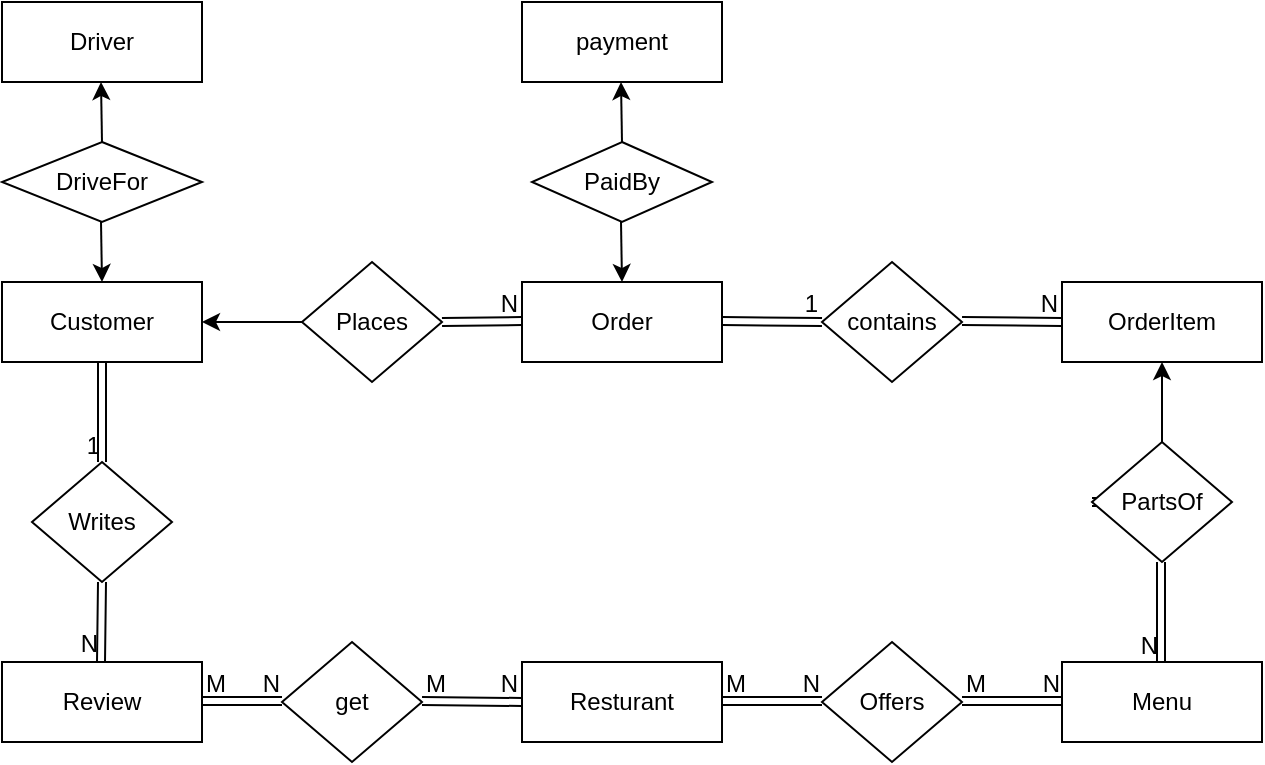 <mxfile version="24.5.2" type="github">
  <diagram id="R2lEEEUBdFMjLlhIrx00" name="Page-1">
    <mxGraphModel dx="1134" dy="523" grid="1" gridSize="10" guides="1" tooltips="1" connect="1" arrows="1" fold="1" page="1" pageScale="1" pageWidth="850" pageHeight="1100" math="0" shadow="0" extFonts="Permanent Marker^https://fonts.googleapis.com/css?family=Permanent+Marker">
      <root>
        <mxCell id="0" />
        <mxCell id="1" parent="0" />
        <mxCell id="y0n2fc8zz_9W35fDwO32-1" value="Customer" style="whiteSpace=wrap;html=1;align=center;" vertex="1" parent="1">
          <mxGeometry x="80" y="160" width="100" height="40" as="geometry" />
        </mxCell>
        <mxCell id="y0n2fc8zz_9W35fDwO32-16" value="" style="edgeStyle=orthogonalEdgeStyle;rounded=0;orthogonalLoop=1;jettySize=auto;html=1;" edge="1" parent="1" source="y0n2fc8zz_9W35fDwO32-2" target="y0n2fc8zz_9W35fDwO32-1">
          <mxGeometry relative="1" as="geometry" />
        </mxCell>
        <mxCell id="y0n2fc8zz_9W35fDwO32-2" value="Places" style="shape=rhombus;perimeter=rhombusPerimeter;whiteSpace=wrap;html=1;align=center;" vertex="1" parent="1">
          <mxGeometry x="230" y="150" width="70" height="60" as="geometry" />
        </mxCell>
        <mxCell id="y0n2fc8zz_9W35fDwO32-3" value="Order" style="whiteSpace=wrap;html=1;align=center;" vertex="1" parent="1">
          <mxGeometry x="340" y="160" width="100" height="40" as="geometry" />
        </mxCell>
        <mxCell id="y0n2fc8zz_9W35fDwO32-4" value="" style="shape=link;html=1;rounded=0;" edge="1" parent="1">
          <mxGeometry relative="1" as="geometry">
            <mxPoint x="300" y="180" as="sourcePoint" />
            <mxPoint x="340" y="179.5" as="targetPoint" />
          </mxGeometry>
        </mxCell>
        <mxCell id="y0n2fc8zz_9W35fDwO32-5" value="N" style="resizable=0;html=1;whiteSpace=wrap;align=right;verticalAlign=bottom;" connectable="0" vertex="1" parent="y0n2fc8zz_9W35fDwO32-4">
          <mxGeometry x="1" relative="1" as="geometry" />
        </mxCell>
        <mxCell id="y0n2fc8zz_9W35fDwO32-6" value="" style="shape=link;html=1;rounded=0;" edge="1" parent="1">
          <mxGeometry relative="1" as="geometry">
            <mxPoint x="440" y="179.5" as="sourcePoint" />
            <mxPoint x="490" y="180" as="targetPoint" />
          </mxGeometry>
        </mxCell>
        <mxCell id="y0n2fc8zz_9W35fDwO32-7" value="1" style="resizable=0;html=1;whiteSpace=wrap;align=right;verticalAlign=bottom;" connectable="0" vertex="1" parent="y0n2fc8zz_9W35fDwO32-6">
          <mxGeometry x="1" relative="1" as="geometry" />
        </mxCell>
        <mxCell id="y0n2fc8zz_9W35fDwO32-11" value="contains" style="shape=rhombus;perimeter=rhombusPerimeter;whiteSpace=wrap;html=1;align=center;" vertex="1" parent="1">
          <mxGeometry x="490" y="150" width="70" height="60" as="geometry" />
        </mxCell>
        <mxCell id="y0n2fc8zz_9W35fDwO32-12" value="OrderItem" style="whiteSpace=wrap;html=1;align=center;" vertex="1" parent="1">
          <mxGeometry x="610" y="160" width="100" height="40" as="geometry" />
        </mxCell>
        <mxCell id="y0n2fc8zz_9W35fDwO32-13" value="" style="shape=link;html=1;rounded=0;" edge="1" parent="1">
          <mxGeometry relative="1" as="geometry">
            <mxPoint x="560" y="179.5" as="sourcePoint" />
            <mxPoint x="610" y="180" as="targetPoint" />
          </mxGeometry>
        </mxCell>
        <mxCell id="y0n2fc8zz_9W35fDwO32-14" value="N" style="resizable=0;html=1;whiteSpace=wrap;align=right;verticalAlign=bottom;" connectable="0" vertex="1" parent="y0n2fc8zz_9W35fDwO32-13">
          <mxGeometry x="1" relative="1" as="geometry" />
        </mxCell>
        <mxCell id="y0n2fc8zz_9W35fDwO32-18" value="Review" style="whiteSpace=wrap;html=1;align=center;" vertex="1" parent="1">
          <mxGeometry x="80" y="350" width="100" height="40" as="geometry" />
        </mxCell>
        <mxCell id="y0n2fc8zz_9W35fDwO32-19" value="Writes" style="shape=rhombus;perimeter=rhombusPerimeter;whiteSpace=wrap;html=1;align=center;" vertex="1" parent="1">
          <mxGeometry x="95" y="250" width="70" height="60" as="geometry" />
        </mxCell>
        <mxCell id="y0n2fc8zz_9W35fDwO32-20" value="" style="shape=link;html=1;rounded=0;exitX=0.5;exitY=1;exitDx=0;exitDy=0;entryX=0.5;entryY=0;entryDx=0;entryDy=0;" edge="1" parent="1" source="y0n2fc8zz_9W35fDwO32-1" target="y0n2fc8zz_9W35fDwO32-19">
          <mxGeometry relative="1" as="geometry">
            <mxPoint x="110" y="190" as="sourcePoint" />
            <mxPoint x="130" y="200" as="targetPoint" />
          </mxGeometry>
        </mxCell>
        <mxCell id="y0n2fc8zz_9W35fDwO32-21" value="1" style="resizable=0;html=1;whiteSpace=wrap;align=right;verticalAlign=bottom;" connectable="0" vertex="1" parent="y0n2fc8zz_9W35fDwO32-20">
          <mxGeometry x="1" relative="1" as="geometry" />
        </mxCell>
        <mxCell id="y0n2fc8zz_9W35fDwO32-22" value="" style="shape=link;html=1;rounded=0;" edge="1" parent="1">
          <mxGeometry relative="1" as="geometry">
            <mxPoint x="130" y="310" as="sourcePoint" />
            <mxPoint x="129.5" y="350" as="targetPoint" />
          </mxGeometry>
        </mxCell>
        <mxCell id="y0n2fc8zz_9W35fDwO32-23" value="N" style="resizable=0;html=1;whiteSpace=wrap;align=right;verticalAlign=bottom;" connectable="0" vertex="1" parent="y0n2fc8zz_9W35fDwO32-22">
          <mxGeometry x="1" relative="1" as="geometry" />
        </mxCell>
        <mxCell id="y0n2fc8zz_9W35fDwO32-24" value="Resturant" style="whiteSpace=wrap;html=1;align=center;" vertex="1" parent="1">
          <mxGeometry x="340" y="350" width="100" height="40" as="geometry" />
        </mxCell>
        <mxCell id="y0n2fc8zz_9W35fDwO32-25" value="Offers" style="shape=rhombus;perimeter=rhombusPerimeter;whiteSpace=wrap;html=1;align=center;" vertex="1" parent="1">
          <mxGeometry x="490" y="340" width="70" height="60" as="geometry" />
        </mxCell>
        <mxCell id="y0n2fc8zz_9W35fDwO32-26" value="Menu" style="whiteSpace=wrap;html=1;align=center;" vertex="1" parent="1">
          <mxGeometry x="610" y="350" width="100" height="40" as="geometry" />
        </mxCell>
        <mxCell id="y0n2fc8zz_9W35fDwO32-27" value="" style="shape=link;html=1;rounded=0;" edge="1" parent="1">
          <mxGeometry relative="1" as="geometry">
            <mxPoint x="440" y="369.5" as="sourcePoint" />
            <mxPoint x="490" y="369.5" as="targetPoint" />
          </mxGeometry>
        </mxCell>
        <mxCell id="y0n2fc8zz_9W35fDwO32-28" value="M" style="resizable=0;html=1;whiteSpace=wrap;align=left;verticalAlign=bottom;" connectable="0" vertex="1" parent="y0n2fc8zz_9W35fDwO32-27">
          <mxGeometry x="-1" relative="1" as="geometry" />
        </mxCell>
        <mxCell id="y0n2fc8zz_9W35fDwO32-29" value="N" style="resizable=0;html=1;whiteSpace=wrap;align=right;verticalAlign=bottom;" connectable="0" vertex="1" parent="y0n2fc8zz_9W35fDwO32-27">
          <mxGeometry x="1" relative="1" as="geometry" />
        </mxCell>
        <mxCell id="y0n2fc8zz_9W35fDwO32-30" value="" style="shape=link;html=1;rounded=0;" edge="1" parent="1">
          <mxGeometry relative="1" as="geometry">
            <mxPoint x="560" y="369.5" as="sourcePoint" />
            <mxPoint x="610" y="369.5" as="targetPoint" />
          </mxGeometry>
        </mxCell>
        <mxCell id="y0n2fc8zz_9W35fDwO32-31" value="M" style="resizable=0;html=1;whiteSpace=wrap;align=left;verticalAlign=bottom;" connectable="0" vertex="1" parent="y0n2fc8zz_9W35fDwO32-30">
          <mxGeometry x="-1" relative="1" as="geometry" />
        </mxCell>
        <mxCell id="y0n2fc8zz_9W35fDwO32-32" value="N" style="resizable=0;html=1;whiteSpace=wrap;align=right;verticalAlign=bottom;" connectable="0" vertex="1" parent="y0n2fc8zz_9W35fDwO32-30">
          <mxGeometry x="1" relative="1" as="geometry" />
        </mxCell>
        <mxCell id="y0n2fc8zz_9W35fDwO32-36" value="" style="endArrow=classic;html=1;rounded=0;exitX=0.5;exitY=0;exitDx=0;exitDy=0;entryX=0.5;entryY=1;entryDx=0;entryDy=0;" edge="1" parent="1" source="y0n2fc8zz_9W35fDwO32-33" target="y0n2fc8zz_9W35fDwO32-12">
          <mxGeometry width="50" height="50" relative="1" as="geometry">
            <mxPoint x="659.5" y="200" as="sourcePoint" />
            <mxPoint x="660" y="220" as="targetPoint" />
          </mxGeometry>
        </mxCell>
        <mxCell id="y0n2fc8zz_9W35fDwO32-42" value="get" style="shape=rhombus;perimeter=rhombusPerimeter;whiteSpace=wrap;html=1;align=center;" vertex="1" parent="1">
          <mxGeometry x="220" y="340" width="70" height="60" as="geometry" />
        </mxCell>
        <mxCell id="y0n2fc8zz_9W35fDwO32-55" value="payment" style="whiteSpace=wrap;html=1;align=center;" vertex="1" parent="1">
          <mxGeometry x="340" y="20" width="100" height="40" as="geometry" />
        </mxCell>
        <mxCell id="y0n2fc8zz_9W35fDwO32-57" value="" style="shape=link;html=1;rounded=0;" edge="1" parent="1" target="y0n2fc8zz_9W35fDwO32-33">
          <mxGeometry relative="1" as="geometry">
            <mxPoint x="659.5" y="270" as="sourcePoint" />
            <mxPoint x="659.5" y="320" as="targetPoint" />
          </mxGeometry>
        </mxCell>
        <mxCell id="y0n2fc8zz_9W35fDwO32-33" value="PartsOf" style="shape=rhombus;perimeter=rhombusPerimeter;whiteSpace=wrap;html=1;align=center;" vertex="1" parent="1">
          <mxGeometry x="625" y="240" width="70" height="60" as="geometry" />
        </mxCell>
        <mxCell id="y0n2fc8zz_9W35fDwO32-59" value="PaidBy" style="shape=rhombus;perimeter=rhombusPerimeter;whiteSpace=wrap;html=1;align=center;" vertex="1" parent="1">
          <mxGeometry x="345" y="90" width="90" height="40" as="geometry" />
        </mxCell>
        <mxCell id="y0n2fc8zz_9W35fDwO32-62" value="" style="endArrow=classic;html=1;rounded=0;" edge="1" parent="1">
          <mxGeometry relative="1" as="geometry">
            <mxPoint x="390" y="90" as="sourcePoint" />
            <mxPoint x="389.5" y="60" as="targetPoint" />
          </mxGeometry>
        </mxCell>
        <mxCell id="y0n2fc8zz_9W35fDwO32-64" value="" style="endArrow=classic;html=1;rounded=0;" edge="1" parent="1">
          <mxGeometry width="50" height="50" relative="1" as="geometry">
            <mxPoint x="389.5" y="130" as="sourcePoint" />
            <mxPoint x="390" y="160" as="targetPoint" />
          </mxGeometry>
        </mxCell>
        <mxCell id="y0n2fc8zz_9W35fDwO32-73" value="" style="shape=link;html=1;rounded=0;" edge="1" parent="1">
          <mxGeometry relative="1" as="geometry">
            <mxPoint x="180" y="369.5" as="sourcePoint" />
            <mxPoint x="220" y="369.5" as="targetPoint" />
          </mxGeometry>
        </mxCell>
        <mxCell id="y0n2fc8zz_9W35fDwO32-74" value="M" style="resizable=0;html=1;whiteSpace=wrap;align=left;verticalAlign=bottom;" connectable="0" vertex="1" parent="y0n2fc8zz_9W35fDwO32-73">
          <mxGeometry x="-1" relative="1" as="geometry" />
        </mxCell>
        <mxCell id="y0n2fc8zz_9W35fDwO32-75" value="N" style="resizable=0;html=1;whiteSpace=wrap;align=right;verticalAlign=bottom;" connectable="0" vertex="1" parent="y0n2fc8zz_9W35fDwO32-73">
          <mxGeometry x="1" relative="1" as="geometry" />
        </mxCell>
        <mxCell id="y0n2fc8zz_9W35fDwO32-76" value="" style="shape=link;html=1;rounded=0;" edge="1" parent="1">
          <mxGeometry relative="1" as="geometry">
            <mxPoint x="290" y="369.5" as="sourcePoint" />
            <mxPoint x="340" y="370" as="targetPoint" />
          </mxGeometry>
        </mxCell>
        <mxCell id="y0n2fc8zz_9W35fDwO32-77" value="M" style="resizable=0;html=1;whiteSpace=wrap;align=left;verticalAlign=bottom;" connectable="0" vertex="1" parent="y0n2fc8zz_9W35fDwO32-76">
          <mxGeometry x="-1" relative="1" as="geometry" />
        </mxCell>
        <mxCell id="y0n2fc8zz_9W35fDwO32-78" value="N" style="resizable=0;html=1;whiteSpace=wrap;align=right;verticalAlign=bottom;" connectable="0" vertex="1" parent="y0n2fc8zz_9W35fDwO32-76">
          <mxGeometry x="1" relative="1" as="geometry" />
        </mxCell>
        <mxCell id="y0n2fc8zz_9W35fDwO32-79" value="" style="shape=link;html=1;rounded=0;" edge="1" parent="1">
          <mxGeometry relative="1" as="geometry">
            <mxPoint x="659.5" y="300" as="sourcePoint" />
            <mxPoint x="659.5" y="350" as="targetPoint" />
          </mxGeometry>
        </mxCell>
        <mxCell id="y0n2fc8zz_9W35fDwO32-80" value="N" style="resizable=0;html=1;whiteSpace=wrap;align=right;verticalAlign=bottom;" connectable="0" vertex="1" parent="y0n2fc8zz_9W35fDwO32-79">
          <mxGeometry x="1" relative="1" as="geometry" />
        </mxCell>
        <mxCell id="y0n2fc8zz_9W35fDwO32-81" value="DriveFor" style="shape=rhombus;perimeter=rhombusPerimeter;whiteSpace=wrap;html=1;align=center;" vertex="1" parent="1">
          <mxGeometry x="80" y="90" width="100" height="40" as="geometry" />
        </mxCell>
        <mxCell id="y0n2fc8zz_9W35fDwO32-82" value="Driver" style="whiteSpace=wrap;html=1;align=center;" vertex="1" parent="1">
          <mxGeometry x="80" y="20" width="100" height="40" as="geometry" />
        </mxCell>
        <mxCell id="y0n2fc8zz_9W35fDwO32-85" value="" style="endArrow=classic;html=1;rounded=0;" edge="1" parent="1">
          <mxGeometry width="50" height="50" relative="1" as="geometry">
            <mxPoint x="130" y="90" as="sourcePoint" />
            <mxPoint x="129.5" y="60" as="targetPoint" />
          </mxGeometry>
        </mxCell>
        <mxCell id="y0n2fc8zz_9W35fDwO32-87" value="" style="endArrow=classic;html=1;rounded=0;" edge="1" parent="1">
          <mxGeometry width="50" height="50" relative="1" as="geometry">
            <mxPoint x="129.5" y="130" as="sourcePoint" />
            <mxPoint x="130" y="160" as="targetPoint" />
          </mxGeometry>
        </mxCell>
      </root>
    </mxGraphModel>
  </diagram>
</mxfile>
